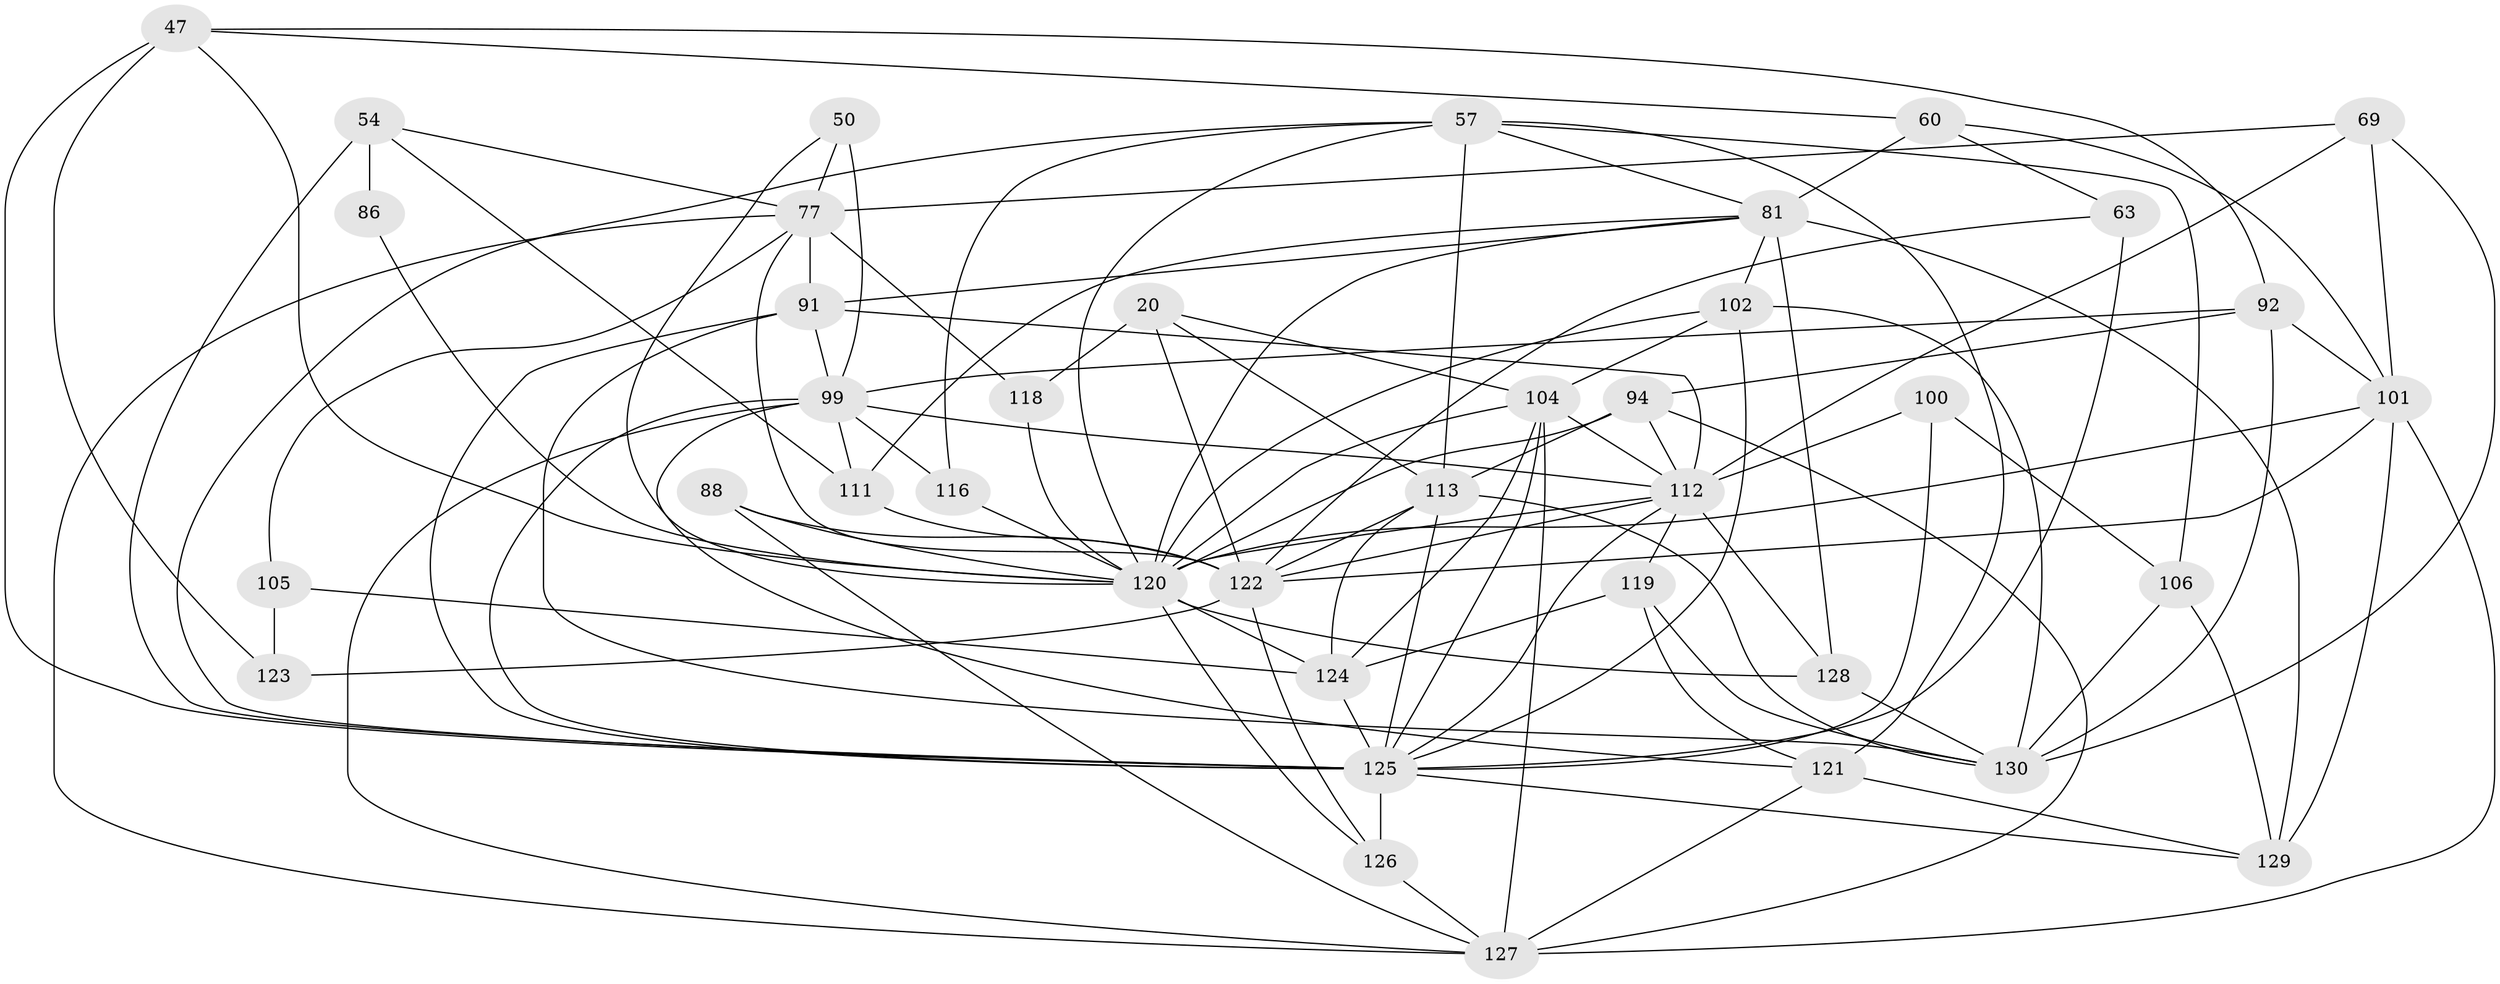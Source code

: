 // original degree distribution, {4: 1.0}
// Generated by graph-tools (version 1.1) at 2025/03/03/04/25 22:03:20]
// undirected, 39 vertices, 112 edges
graph export_dot {
graph [start="1"]
  node [color=gray90,style=filled];
  20 [super="+15"];
  47 [super="+9"];
  50;
  54 [super="+25"];
  57 [super="+48+52"];
  60 [super="+21"];
  63;
  69 [super="+67"];
  77 [super="+14+17+33"];
  81 [super="+65"];
  86;
  88;
  91 [super="+83+90"];
  92 [super="+38"];
  94 [super="+66"];
  99 [super="+6+95+43+64"];
  100;
  101 [super="+39+74"];
  102 [super="+41"];
  104 [super="+18+44+96+36"];
  105 [super="+19"];
  106;
  111;
  112 [super="+32+79+42+108"];
  113 [super="+3+37+59"];
  116;
  118;
  119 [super="+117"];
  120 [super="+58+115+110"];
  121 [super="+71"];
  122 [super="+46+70+76+27"];
  123;
  124 [super="+29+56"];
  125 [super="+103+109"];
  126 [super="+73"];
  127 [super="+62"];
  128 [super="+51"];
  129 [super="+35"];
  130 [super="+72"];
  20 -- 118 [weight=2];
  20 -- 113;
  20 -- 104 [weight=2];
  20 -- 122;
  47 -- 60 [weight=2];
  47 -- 123;
  47 -- 92;
  47 -- 125 [weight=3];
  47 -- 120;
  50 -- 99 [weight=2];
  50 -- 77;
  50 -- 120;
  54 -- 86 [weight=2];
  54 -- 111;
  54 -- 77;
  54 -- 125 [weight=2];
  57 -- 116;
  57 -- 106;
  57 -- 125;
  57 -- 113 [weight=2];
  57 -- 81;
  57 -- 121;
  57 -- 120;
  60 -- 63 [weight=2];
  60 -- 81;
  60 -- 101;
  63 -- 125;
  63 -- 122;
  69 -- 130 [weight=2];
  69 -- 77 [weight=3];
  69 -- 101 [weight=2];
  69 -- 112;
  77 -- 105;
  77 -- 118;
  77 -- 122;
  77 -- 127;
  77 -- 91;
  81 -- 128 [weight=3];
  81 -- 129;
  81 -- 102;
  81 -- 111;
  81 -- 120;
  81 -- 91;
  86 -- 120 [weight=2];
  88 -- 127;
  88 -- 122 [weight=2];
  88 -- 120;
  91 -- 112 [weight=3];
  91 -- 125;
  91 -- 130;
  91 -- 99;
  92 -- 101;
  92 -- 99;
  92 -- 130;
  92 -- 94 [weight=2];
  94 -- 127;
  94 -- 112;
  94 -- 113;
  94 -- 120;
  99 -- 121;
  99 -- 125 [weight=3];
  99 -- 116 [weight=2];
  99 -- 112 [weight=2];
  99 -- 127;
  99 -- 111;
  100 -- 106;
  100 -- 125;
  100 -- 112 [weight=2];
  101 -- 129;
  101 -- 127;
  101 -- 122;
  101 -- 120;
  102 -- 104 [weight=2];
  102 -- 130;
  102 -- 120;
  102 -- 125 [weight=3];
  104 -- 112 [weight=4];
  104 -- 124 [weight=3];
  104 -- 125 [weight=3];
  104 -- 127;
  104 -- 120;
  105 -- 124 [weight=3];
  105 -- 123 [weight=2];
  106 -- 130;
  106 -- 129;
  111 -- 122;
  112 -- 119 [weight=3];
  112 -- 120 [weight=3];
  112 -- 122 [weight=4];
  112 -- 128;
  112 -- 125 [weight=2];
  113 -- 130;
  113 -- 124 [weight=2];
  113 -- 125 [weight=2];
  113 -- 122;
  116 -- 120;
  118 -- 120;
  119 -- 130 [weight=2];
  119 -- 121;
  119 -- 124 [weight=2];
  120 -- 124;
  120 -- 128;
  120 -- 126 [weight=2];
  121 -- 129 [weight=2];
  121 -- 127;
  122 -- 126;
  122 -- 123;
  124 -- 125;
  125 -- 126 [weight=4];
  125 -- 129;
  126 -- 127;
  128 -- 130;
}
